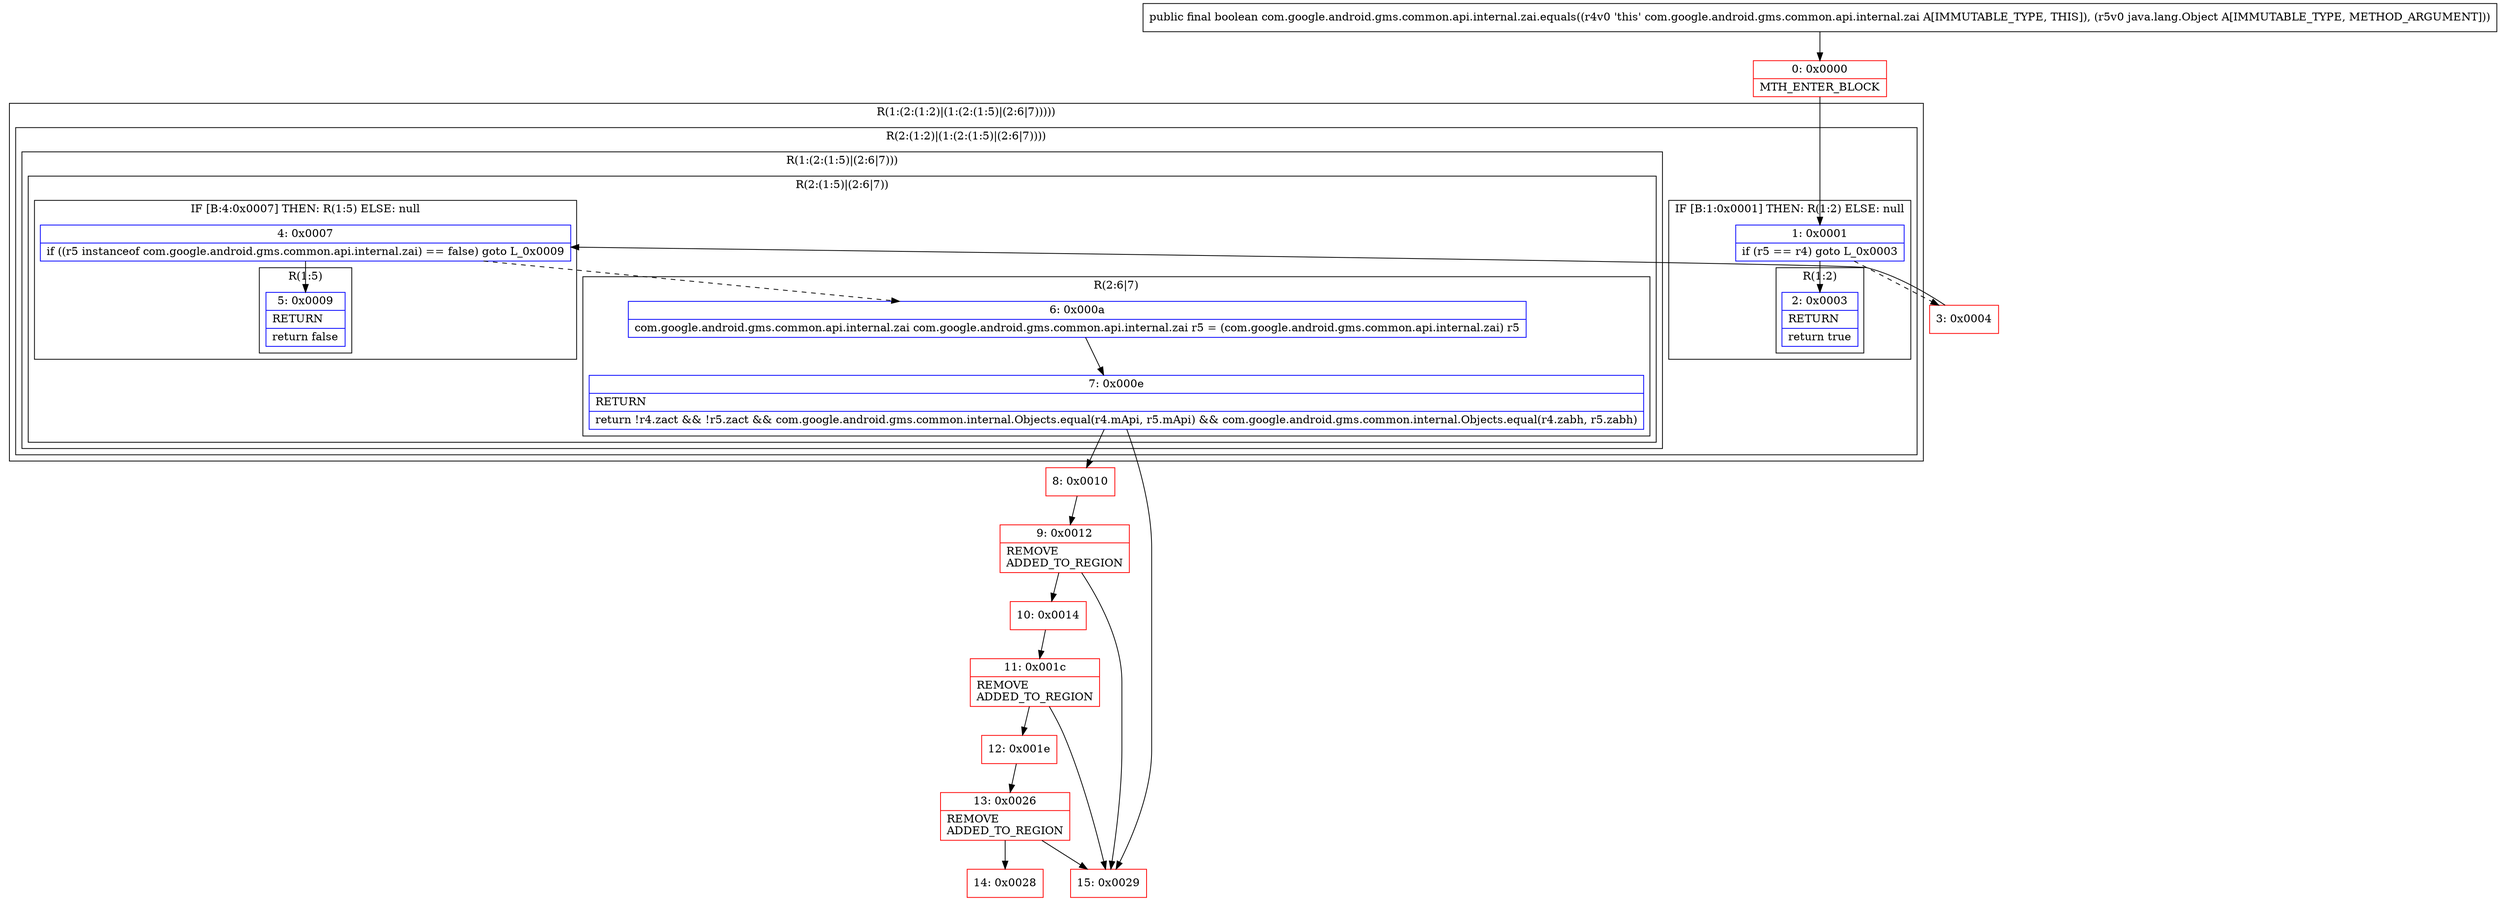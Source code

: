 digraph "CFG forcom.google.android.gms.common.api.internal.zai.equals(Ljava\/lang\/Object;)Z" {
subgraph cluster_Region_712291715 {
label = "R(1:(2:(1:2)|(1:(2:(1:5)|(2:6|7)))))";
node [shape=record,color=blue];
subgraph cluster_Region_1883562026 {
label = "R(2:(1:2)|(1:(2:(1:5)|(2:6|7))))";
node [shape=record,color=blue];
subgraph cluster_IfRegion_949546479 {
label = "IF [B:1:0x0001] THEN: R(1:2) ELSE: null";
node [shape=record,color=blue];
Node_1 [shape=record,label="{1\:\ 0x0001|if (r5 == r4) goto L_0x0003\l}"];
subgraph cluster_Region_1171213845 {
label = "R(1:2)";
node [shape=record,color=blue];
Node_2 [shape=record,label="{2\:\ 0x0003|RETURN\l|return true\l}"];
}
}
subgraph cluster_Region_1243095938 {
label = "R(1:(2:(1:5)|(2:6|7)))";
node [shape=record,color=blue];
subgraph cluster_Region_487247707 {
label = "R(2:(1:5)|(2:6|7))";
node [shape=record,color=blue];
subgraph cluster_IfRegion_1652735616 {
label = "IF [B:4:0x0007] THEN: R(1:5) ELSE: null";
node [shape=record,color=blue];
Node_4 [shape=record,label="{4\:\ 0x0007|if ((r5 instanceof com.google.android.gms.common.api.internal.zai) == false) goto L_0x0009\l}"];
subgraph cluster_Region_1568865059 {
label = "R(1:5)";
node [shape=record,color=blue];
Node_5 [shape=record,label="{5\:\ 0x0009|RETURN\l|return false\l}"];
}
}
subgraph cluster_Region_92664707 {
label = "R(2:6|7)";
node [shape=record,color=blue];
Node_6 [shape=record,label="{6\:\ 0x000a|com.google.android.gms.common.api.internal.zai com.google.android.gms.common.api.internal.zai r5 = (com.google.android.gms.common.api.internal.zai) r5\l}"];
Node_7 [shape=record,label="{7\:\ 0x000e|RETURN\l|return !r4.zact && !r5.zact && com.google.android.gms.common.internal.Objects.equal(r4.mApi, r5.mApi) && com.google.android.gms.common.internal.Objects.equal(r4.zabh, r5.zabh)\l}"];
}
}
}
}
}
Node_0 [shape=record,color=red,label="{0\:\ 0x0000|MTH_ENTER_BLOCK\l}"];
Node_3 [shape=record,color=red,label="{3\:\ 0x0004}"];
Node_8 [shape=record,color=red,label="{8\:\ 0x0010}"];
Node_9 [shape=record,color=red,label="{9\:\ 0x0012|REMOVE\lADDED_TO_REGION\l}"];
Node_10 [shape=record,color=red,label="{10\:\ 0x0014}"];
Node_11 [shape=record,color=red,label="{11\:\ 0x001c|REMOVE\lADDED_TO_REGION\l}"];
Node_12 [shape=record,color=red,label="{12\:\ 0x001e}"];
Node_13 [shape=record,color=red,label="{13\:\ 0x0026|REMOVE\lADDED_TO_REGION\l}"];
Node_14 [shape=record,color=red,label="{14\:\ 0x0028}"];
Node_15 [shape=record,color=red,label="{15\:\ 0x0029}"];
MethodNode[shape=record,label="{public final boolean com.google.android.gms.common.api.internal.zai.equals((r4v0 'this' com.google.android.gms.common.api.internal.zai A[IMMUTABLE_TYPE, THIS]), (r5v0 java.lang.Object A[IMMUTABLE_TYPE, METHOD_ARGUMENT])) }"];
MethodNode -> Node_0;
Node_1 -> Node_2;
Node_1 -> Node_3[style=dashed];
Node_4 -> Node_5;
Node_4 -> Node_6[style=dashed];
Node_6 -> Node_7;
Node_7 -> Node_8;
Node_7 -> Node_15;
Node_0 -> Node_1;
Node_3 -> Node_4;
Node_8 -> Node_9;
Node_9 -> Node_10;
Node_9 -> Node_15;
Node_10 -> Node_11;
Node_11 -> Node_12;
Node_11 -> Node_15;
Node_12 -> Node_13;
Node_13 -> Node_14;
Node_13 -> Node_15;
}

